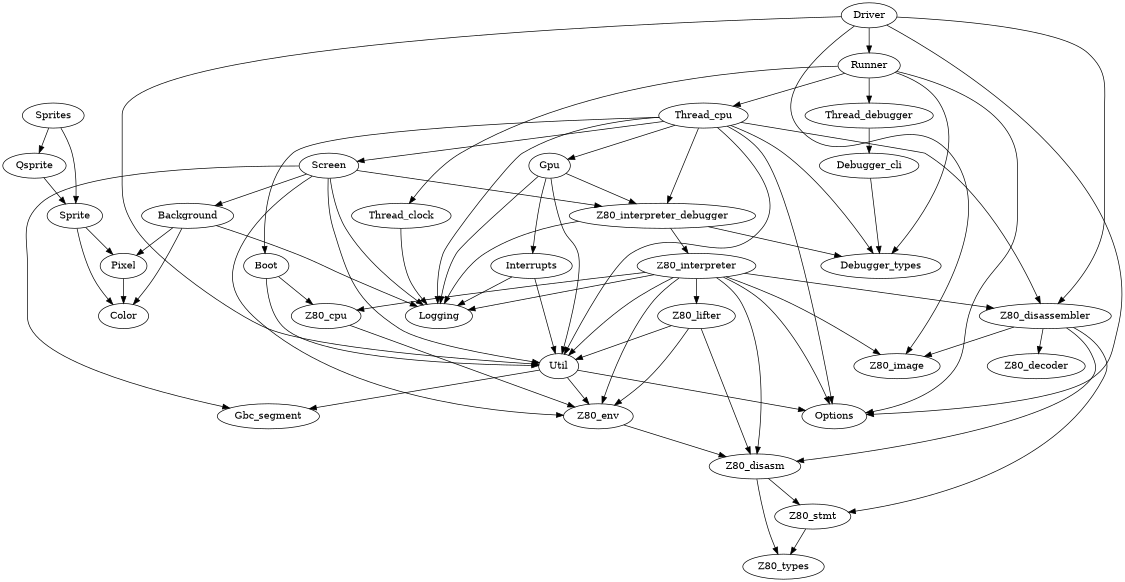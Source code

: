 digraph G {
  size="7.5,10" ;
  rankdir = TB ;
  "Background" -> "Color" ;
  "Background" -> "Logging" ;
  "Background" -> "Pixel" ;
  "Boot" -> "Util" ;
  "Boot" -> "Z80_cpu" ;
  "Debugger_cli" -> "Debugger_types" ;
  "Driver" -> "Options" ;
  "Driver" -> "Runner" ;
  "Driver" -> "Util" ;
  "Driver" -> "Z80_disassembler" ;
  "Driver" -> "Z80_image" ;
  "Gpu" -> "Interrupts" ;
  "Gpu" -> "Logging" ;
  "Gpu" -> "Util" ;
  "Gpu" -> "Z80_interpreter_debugger" ;
  "Interrupts" -> "Logging" ;
  "Interrupts" -> "Util" ;
  "Pixel" -> "Color" ;
  "Qsprite" -> "Sprite" ;
  "Runner" -> "Debugger_types" ;
  "Runner" -> "Options" ;
  "Runner" -> "Thread_clock" ;
  "Runner" -> "Thread_cpu" ;
  "Runner" -> "Thread_debugger" ;
  "Screen" -> "Background" ;
  "Screen" -> "Gbc_segment" ;
  "Screen" -> "Logging" ;
  "Screen" -> "Util" ;
  "Screen" -> "Z80_env" ;
  "Screen" -> "Z80_interpreter_debugger" ;
  "Sprite" -> "Color" ;
  "Sprite" -> "Pixel" ;
  "Sprites" -> "Qsprite" ;
  "Sprites" -> "Sprite" ;
  "Thread_clock" -> "Logging" ;
  "Thread_cpu" -> "Boot" ;
  "Thread_cpu" -> "Debugger_types" ;
  "Thread_cpu" -> "Gpu" ;
  "Thread_cpu" -> "Logging" ;
  "Thread_cpu" -> "Options" ;
  "Thread_cpu" -> "Screen" ;
  "Thread_cpu" -> "Util" ;
  "Thread_cpu" -> "Z80_disassembler" ;
  "Thread_cpu" -> "Z80_interpreter_debugger" ;
  "Thread_debugger" -> "Debugger_cli" ;
  "Util" -> "Gbc_segment" ;
  "Util" -> "Options" ;
  "Util" -> "Z80_env" ;
  "Z80_cpu" -> "Z80_env" ;
  "Z80_disasm" -> "Z80_stmt" ;
  "Z80_disasm" -> "Z80_types" ;
  "Z80_disassembler" -> "Z80_decoder" ;
  "Z80_disassembler" -> "Z80_disasm" ;
  "Z80_disassembler" -> "Z80_image" ;
  "Z80_disassembler" -> "Z80_stmt" ;
  "Z80_env" -> "Z80_disasm" ;
  "Z80_interpreter_debugger" -> "Debugger_types" ;
  "Z80_interpreter_debugger" -> "Logging" ;
  "Z80_interpreter_debugger" -> "Z80_interpreter" ;
  "Z80_interpreter" -> "Logging" ;
  "Z80_interpreter" -> "Options" ;
  "Z80_interpreter" -> "Util" ;
  "Z80_interpreter" -> "Z80_cpu" ;
  "Z80_interpreter" -> "Z80_disasm" ;
  "Z80_interpreter" -> "Z80_disassembler" ;
  "Z80_interpreter" -> "Z80_env" ;
  "Z80_interpreter" -> "Z80_image" ;
  "Z80_interpreter" -> "Z80_lifter" ;
  "Z80_lifter" -> "Util" ;
  "Z80_lifter" -> "Z80_disasm" ;
  "Z80_lifter" -> "Z80_env" ;
  "Z80_stmt" -> "Z80_types" ;
}
